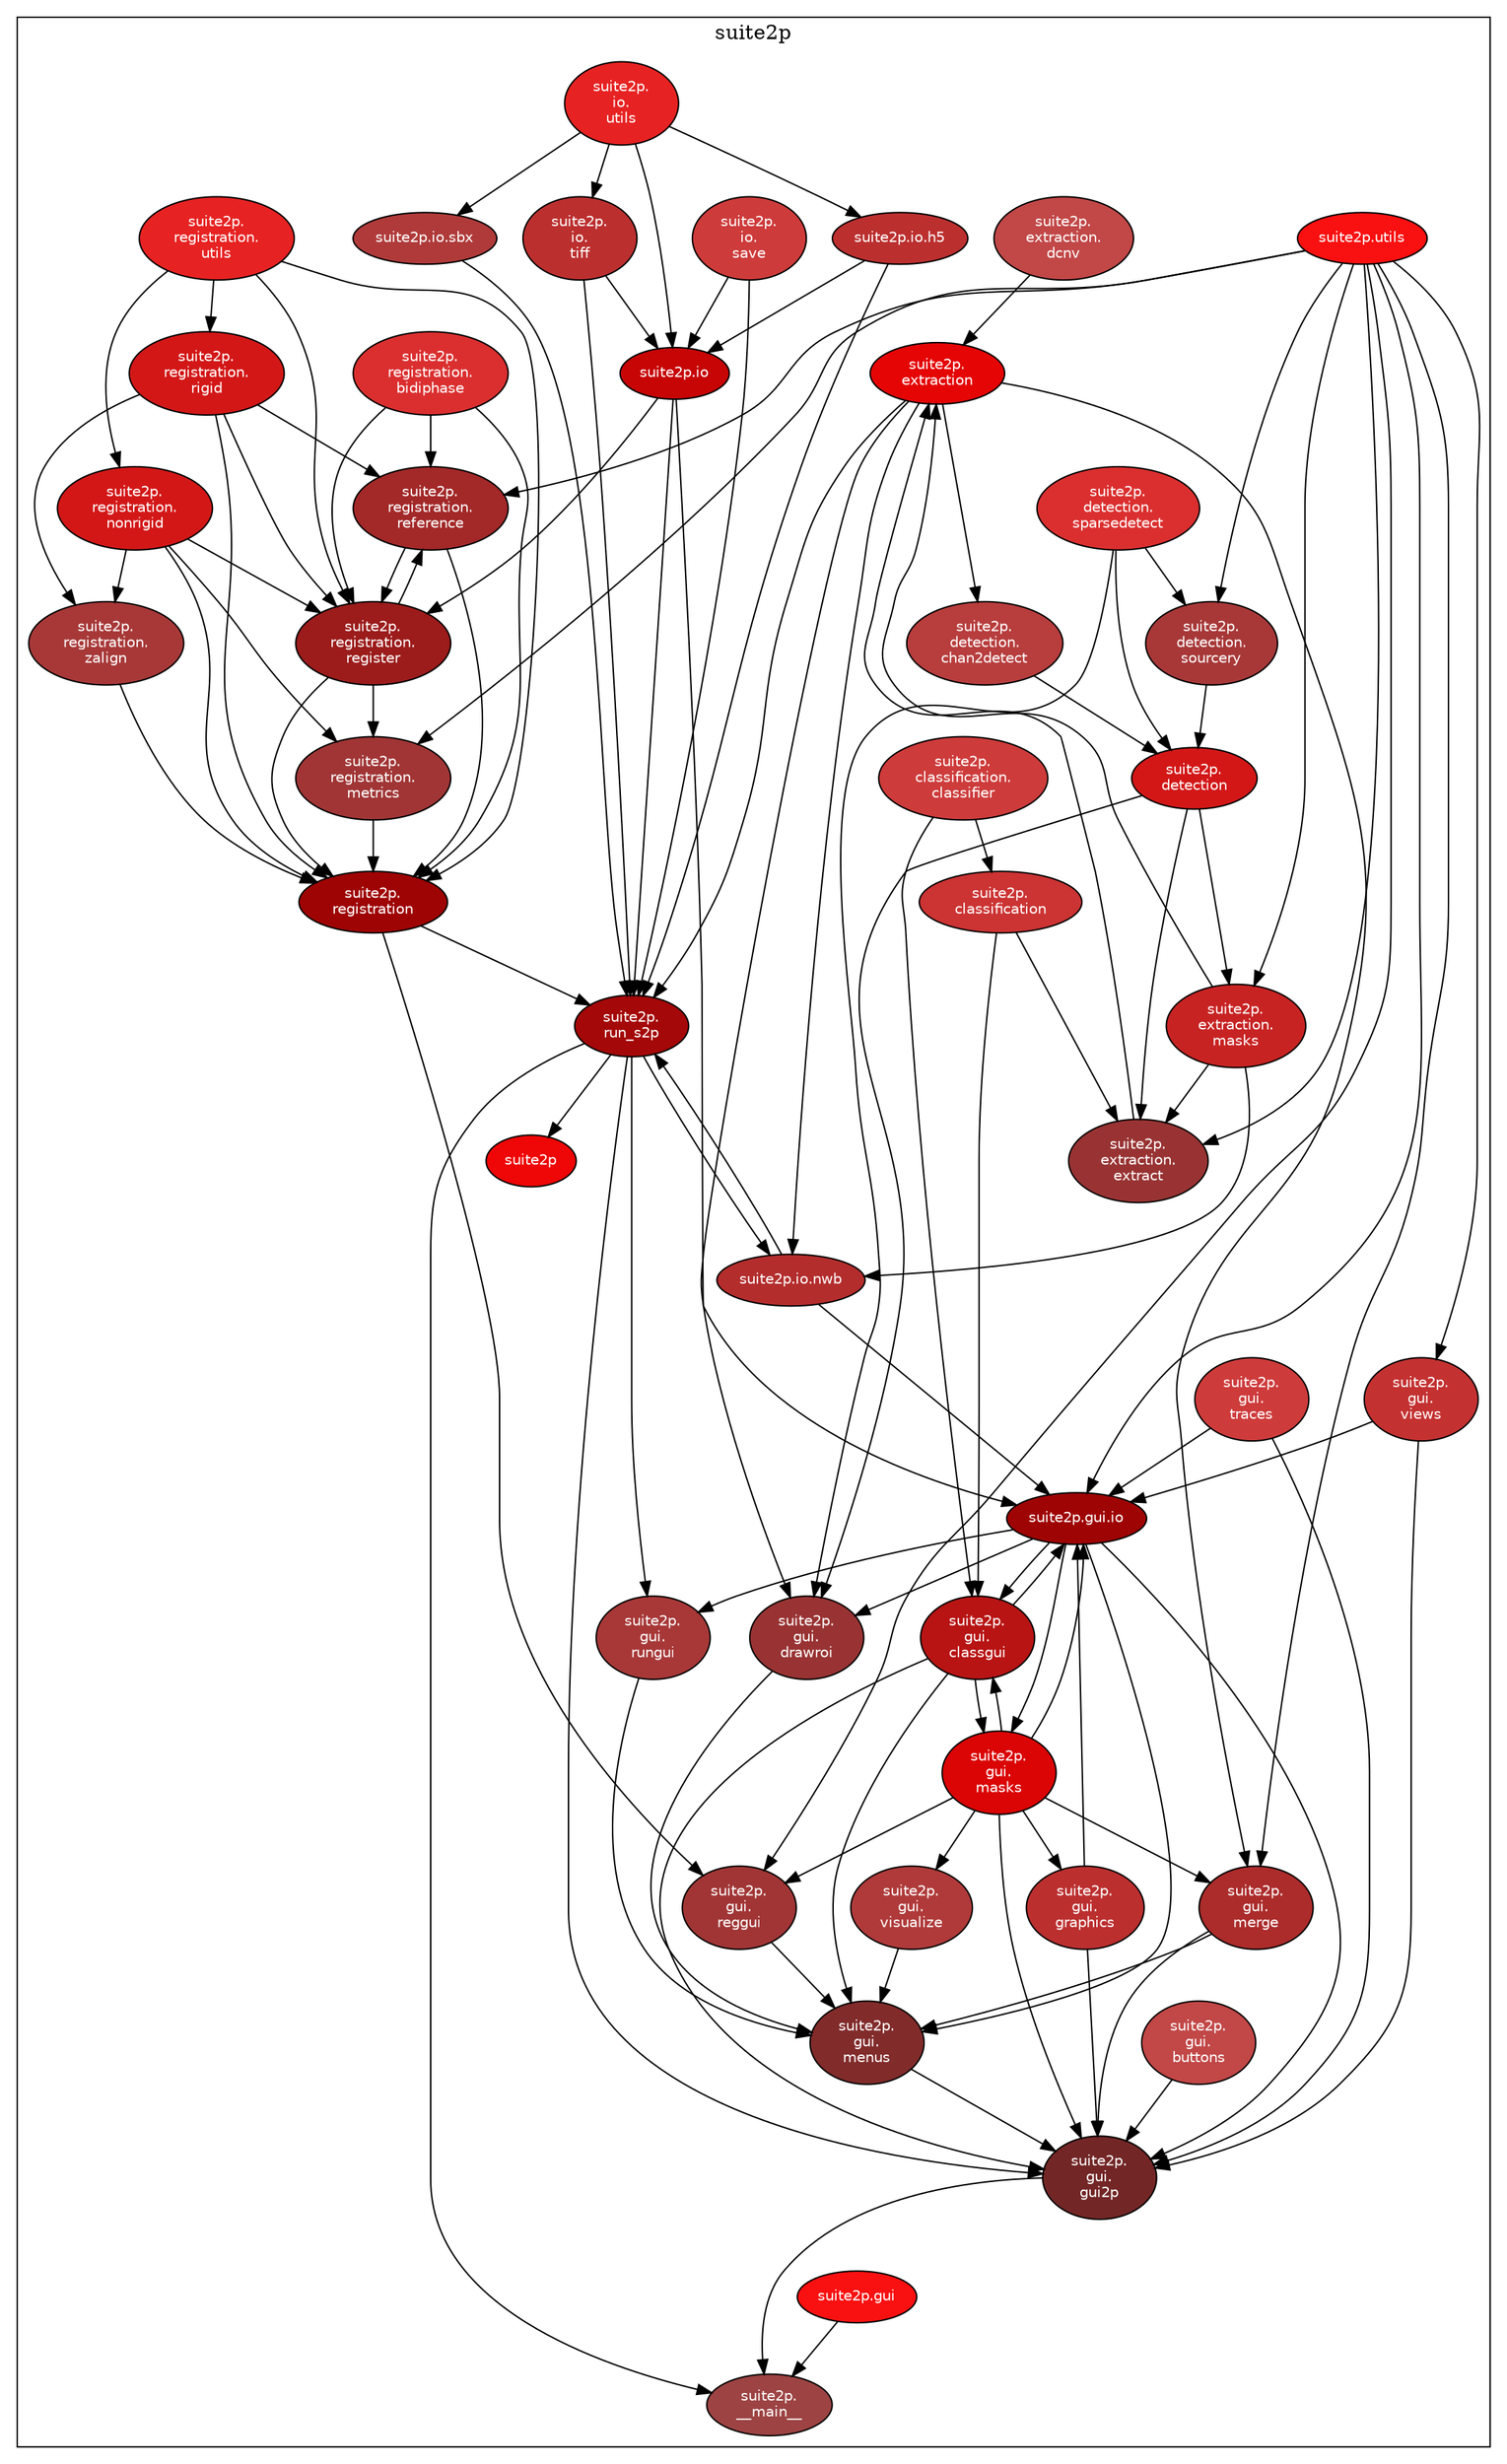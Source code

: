 
digraph G {

    compound = true;
    rankdir = TB;
    node [style=filled,fillcolor="#ffffff",fontcolor="#000000",fontname=Helvetica,fontsize=10];

subgraph cluster_suite2p {
    label = suite2p;
    suite2p [fillcolor="#ef0606",fontcolor="#ffffff"];
    suite2p___main__ [fillcolor="#9d4343",fontcolor="#ffffff",label="suite2p\.\n__main__"];
    suite2p_classification [fillcolor="#cc3333",fontcolor="#ffffff",label="suite2p\.\nclassification"];
    suite2p_classification_classifier [fillcolor="#ce3b3b",fontcolor="#ffffff",label="suite2p\.\nclassification\.\nclassifier"];
    suite2p_detection [fillcolor="#d31717",fontcolor="#ffffff",label="suite2p\.\ndetection"];
    suite2p_detection_chan2detect [fillcolor="#b83d3d",fontcolor="#ffffff",label="suite2p\.\ndetection\.\nchan2detect"];
    suite2p_detection_sourcery [fillcolor="#a83838",fontcolor="#ffffff",label="suite2p\.\ndetection\.\nsourcery"];
    suite2p_detection_sparsedetect [fillcolor="#db2f2f",fontcolor="#ffffff",label="suite2p\.\ndetection\.\nsparsedetect"];
    suite2p_extraction [fillcolor="#e50505",fontcolor="#ffffff",label="suite2p\.\nextraction"];
    suite2p_extraction_dcnv [fillcolor="#c24747",fontcolor="#ffffff",label="suite2p\.\nextraction\.\ndcnv"];
    suite2p_extraction_extract [fillcolor="#993333",fontcolor="#ffffff",label="suite2p\.\nextraction\.\nextract"];
    suite2p_extraction_masks [fillcolor="#c82323",fontcolor="#ffffff",label="suite2p\.\nextraction\.\nmasks"];
    suite2p_gui [fillcolor="#f91010",fontcolor="#ffffff",label="suite2p.gui"];
    suite2p_gui_buttons [fillcolor="#c24747",fontcolor="#ffffff",label="suite2p\.\ngui\.\nbuttons"];
    suite2p_gui_classgui [fillcolor="#b81414",fontcolor="#ffffff",label="suite2p\.\ngui\.\nclassgui"];
    suite2p_gui_drawroi [fillcolor="#993333",fontcolor="#ffffff",label="suite2p\.\ngui\.\ndrawroi"];
    suite2p_gui_graphics [fillcolor="#bc2f2f",fontcolor="#ffffff",label="suite2p\.\ngui\.\ngraphics"];
    suite2p_gui_gui2p [fillcolor="#732626",fontcolor="#ffffff",label="suite2p\.\ngui\.\ngui2p"];
    suite2p_gui_io [fillcolor="#9f0404",fontcolor="#ffffff",label="suite2p.gui.io"];
    suite2p_gui_masks [fillcolor="#db0505",fontcolor="#ffffff",label="suite2p\.\ngui\.\nmasks"];
    suite2p_gui_menus [fillcolor="#822b2b",fontcolor="#ffffff",label="suite2p\.\ngui\.\nmenus"];
    suite2p_gui_merge [fillcolor="#ac2b2b",fontcolor="#ffffff",label="suite2p\.\ngui\.\nmerge"];
    suite2p_gui_reggui [fillcolor="#a13535",fontcolor="#ffffff",label="suite2p\.\ngui\.\nreggui"];
    suite2p_gui_rungui [fillcolor="#a83838",fontcolor="#ffffff",label="suite2p\.\ngui\.\nrungui"];
    suite2p_gui_traces [fillcolor="#ce3b3b",fontcolor="#ffffff",label="suite2p\.\ngui\.\ntraces"];
    suite2p_gui_views [fillcolor="#c43131",fontcolor="#ffffff",label="suite2p\.\ngui\.\nviews"];
    suite2p_gui_visualize [fillcolor="#b03a3a",fontcolor="#ffffff",label="suite2p\.\ngui\.\nvisualize"];
    suite2p_io [fillcolor="#c70505",fontcolor="#ffffff",label="suite2p.io"];
    suite2p_io_h5 [fillcolor="#bc2f2f",fontcolor="#ffffff",label="suite2p.io.h5"];
    suite2p_io_nwb [fillcolor="#b42d2d",fontcolor="#ffffff",label="suite2p.io.nwb"];
    suite2p_io_save [fillcolor="#ce3b3b",fontcolor="#ffffff",label="suite2p\.\nio\.\nsave"];
    suite2p_io_sbx [fillcolor="#b03a3a",fontcolor="#ffffff",label="suite2p.io.sbx"];
    suite2p_io_tiff [fillcolor="#bc2f2f",fontcolor="#ffffff",label="suite2p\.\nio\.\ntiff"];
    suite2p_io_utils [fillcolor="#e72222",fontcolor="#ffffff",label="suite2p\.\nio\.\nutils"];
    suite2p_registration [fillcolor="#9f0404",fontcolor="#ffffff",label="suite2p\.\nregistration"];
    suite2p_registration_bidiphase [fillcolor="#db2f2f",fontcolor="#ffffff",label="suite2p\.\nregistration\.\nbidiphase"];
    suite2p_registration_metrics [fillcolor="#a13535",fontcolor="#ffffff",label="suite2p\.\nregistration\.\nmetrics"];
    suite2p_registration_nonrigid [fillcolor="#d31717",fontcolor="#ffffff",label="suite2p\.\nregistration\.\nnonrigid"];
    suite2p_registration_reference [fillcolor="#a32828",fontcolor="#ffffff",label="suite2p\.\nregistration\.\nreference"];
    suite2p_registration_register [fillcolor="#9c1b1b",fontcolor="#ffffff",label="suite2p\.\nregistration\.\nregister"];
    suite2p_registration_rigid [fillcolor="#d31717",fontcolor="#ffffff",label="suite2p\.\nregistration\.\nrigid"];
    suite2p_registration_utils [fillcolor="#e72222",fontcolor="#ffffff",label="suite2p\.\nregistration\.\nutils"];
    suite2p_registration_zalign [fillcolor="#a83838",fontcolor="#ffffff",label="suite2p\.\nregistration\.\nzalign"];
    suite2p_run_s2p [fillcolor="#a50808",fontcolor="#ffffff",label="suite2p\.\nrun_s2p"];
    suite2p_utils [fillcolor="#f91010",fontcolor="#ffffff",label="suite2p.utils"];
}
    suite2p_classification -> suite2p_extraction_extract [fillcolor="#000000",minlen="2"];
    suite2p_classification -> suite2p_gui_classgui [fillcolor="#000000",minlen="2"];
    suite2p_classification_classifier -> suite2p_classification [fillcolor="#000000",weight="2"];
    suite2p_classification_classifier -> suite2p_gui_classgui [fillcolor="#000000",minlen="2"];
    suite2p_detection -> suite2p_extraction_extract [fillcolor="#000000",minlen="2"];
    suite2p_detection -> suite2p_extraction_masks [fillcolor="#000000",minlen="2"];
    suite2p_detection -> suite2p_gui_drawroi [fillcolor="#000000",minlen="2"];
    suite2p_detection_chan2detect -> suite2p_detection [fillcolor="#000000",weight="2"];
    suite2p_detection_sourcery -> suite2p_detection [fillcolor="#000000",weight="2"];
    suite2p_detection_sparsedetect -> suite2p_detection [fillcolor="#000000",weight="2"];
    suite2p_detection_sparsedetect -> suite2p_detection_sourcery [fillcolor="#000000",weight="2"];
    suite2p_detection_sparsedetect -> suite2p_gui_drawroi [fillcolor="#000000",minlen="2"];
    suite2p_extraction -> suite2p_detection_chan2detect [fillcolor="#000000",minlen="2"];
    suite2p_extraction -> suite2p_gui_drawroi [fillcolor="#000000",minlen="2"];
    suite2p_extraction -> suite2p_gui_merge [fillcolor="#000000",minlen="2"];
    suite2p_extraction -> suite2p_io_nwb [fillcolor="#000000",minlen="2"];
    suite2p_extraction -> suite2p_run_s2p [fillcolor="#000000"];
    suite2p_extraction_dcnv -> suite2p_extraction [fillcolor="#000000",weight="2"];
    suite2p_extraction_extract -> suite2p_extraction [fillcolor="#000000",weight="2"];
    suite2p_extraction_masks -> suite2p_extraction [fillcolor="#000000",weight="2"];
    suite2p_extraction_masks -> suite2p_extraction_extract [fillcolor="#000000",weight="2"];
    suite2p_extraction_masks -> suite2p_io_nwb [fillcolor="#000000",minlen="2"];
    suite2p_gui -> suite2p___main__ [fillcolor="#000000"];
    suite2p_gui_buttons -> suite2p_gui_gui2p [fillcolor="#000000",weight="2"];
    suite2p_gui_classgui -> suite2p_gui_gui2p [fillcolor="#000000",weight="2"];
    suite2p_gui_classgui -> suite2p_gui_io [fillcolor="#000000",weight="2"];
    suite2p_gui_classgui -> suite2p_gui_masks [fillcolor="#000000",weight="2"];
    suite2p_gui_classgui -> suite2p_gui_menus [fillcolor="#000000",weight="2"];
    suite2p_gui_drawroi -> suite2p_gui_menus [fillcolor="#000000",weight="2"];
    suite2p_gui_graphics -> suite2p_gui_gui2p [fillcolor="#000000",weight="2"];
    suite2p_gui_graphics -> suite2p_gui_io [fillcolor="#000000",weight="2"];
    suite2p_gui_gui2p -> suite2p___main__ [fillcolor="#000000",minlen="2"];
    suite2p_gui_io -> suite2p_gui_classgui [fillcolor="#000000",weight="2"];
    suite2p_gui_io -> suite2p_gui_drawroi [fillcolor="#000000",weight="2"];
    suite2p_gui_io -> suite2p_gui_gui2p [fillcolor="#000000",weight="2"];
    suite2p_gui_io -> suite2p_gui_masks [fillcolor="#000000",weight="2"];
    suite2p_gui_io -> suite2p_gui_menus [fillcolor="#000000",weight="2"];
    suite2p_gui_io -> suite2p_gui_rungui [fillcolor="#000000",weight="2"];
    suite2p_gui_masks -> suite2p_gui_classgui [fillcolor="#000000",weight="2"];
    suite2p_gui_masks -> suite2p_gui_graphics [fillcolor="#000000",weight="2"];
    suite2p_gui_masks -> suite2p_gui_gui2p [fillcolor="#000000",weight="2"];
    suite2p_gui_masks -> suite2p_gui_io [fillcolor="#000000",weight="2"];
    suite2p_gui_masks -> suite2p_gui_merge [fillcolor="#000000",weight="2"];
    suite2p_gui_masks -> suite2p_gui_reggui [fillcolor="#000000",weight="2"];
    suite2p_gui_masks -> suite2p_gui_visualize [fillcolor="#000000",weight="2"];
    suite2p_gui_menus -> suite2p_gui_gui2p [fillcolor="#000000",weight="2"];
    suite2p_gui_merge -> suite2p_gui_gui2p [fillcolor="#000000",weight="2"];
    suite2p_gui_merge -> suite2p_gui_menus [fillcolor="#000000",weight="2"];
    suite2p_gui_reggui -> suite2p_gui_menus [fillcolor="#000000",weight="2"];
    suite2p_gui_rungui -> suite2p_gui_menus [fillcolor="#000000",weight="2"];
    suite2p_gui_traces -> suite2p_gui_gui2p [fillcolor="#000000",weight="2"];
    suite2p_gui_traces -> suite2p_gui_io [fillcolor="#000000",weight="2"];
    suite2p_gui_views -> suite2p_gui_gui2p [fillcolor="#000000",weight="2"];
    suite2p_gui_views -> suite2p_gui_io [fillcolor="#000000",weight="2"];
    suite2p_gui_visualize -> suite2p_gui_menus [fillcolor="#000000",weight="2"];
    suite2p_io -> suite2p_gui_io [fillcolor="#000000",minlen="2"];
    suite2p_io -> suite2p_registration_register [fillcolor="#000000",minlen="2"];
    suite2p_io -> suite2p_run_s2p [fillcolor="#000000"];
    suite2p_io_h5 -> suite2p_io [fillcolor="#000000",weight="2"];
    suite2p_io_h5 -> suite2p_run_s2p [fillcolor="#000000",minlen="2"];
    suite2p_io_nwb -> suite2p_gui_io [fillcolor="#000000",minlen="2"];
    suite2p_io_nwb -> suite2p_run_s2p [fillcolor="#000000",minlen="2"];
    suite2p_io_save -> suite2p_io [fillcolor="#000000",weight="2"];
    suite2p_io_save -> suite2p_run_s2p [fillcolor="#000000",minlen="2"];
    suite2p_io_sbx -> suite2p_run_s2p [fillcolor="#000000",minlen="2"];
    suite2p_io_tiff -> suite2p_io [fillcolor="#000000",weight="2"];
    suite2p_io_tiff -> suite2p_run_s2p [fillcolor="#000000",minlen="2"];
    suite2p_io_utils -> suite2p_io [fillcolor="#000000",weight="2"];
    suite2p_io_utils -> suite2p_io_h5 [fillcolor="#000000",weight="2"];
    suite2p_io_utils -> suite2p_io_sbx [fillcolor="#000000",weight="2"];
    suite2p_io_utils -> suite2p_io_tiff [fillcolor="#000000",weight="2"];
    suite2p_registration -> suite2p_gui_reggui [fillcolor="#000000",minlen="2"];
    suite2p_registration -> suite2p_run_s2p [fillcolor="#000000"];
    suite2p_registration_bidiphase -> suite2p_registration [fillcolor="#000000",weight="2"];
    suite2p_registration_bidiphase -> suite2p_registration_reference [fillcolor="#000000",weight="2"];
    suite2p_registration_bidiphase -> suite2p_registration_register [fillcolor="#000000",weight="2"];
    suite2p_registration_metrics -> suite2p_registration [fillcolor="#000000",weight="2"];
    suite2p_registration_nonrigid -> suite2p_registration [fillcolor="#000000",weight="2"];
    suite2p_registration_nonrigid -> suite2p_registration_metrics [fillcolor="#000000",weight="2"];
    suite2p_registration_nonrigid -> suite2p_registration_register [fillcolor="#000000",weight="2"];
    suite2p_registration_nonrigid -> suite2p_registration_zalign [fillcolor="#000000",weight="2"];
    suite2p_registration_reference -> suite2p_registration [fillcolor="#000000",weight="2"];
    suite2p_registration_reference -> suite2p_registration_register [fillcolor="#000000",weight="2"];
    suite2p_registration_register -> suite2p_registration [fillcolor="#000000",weight="2"];
    suite2p_registration_register -> suite2p_registration_metrics [fillcolor="#000000",weight="2"];
    suite2p_registration_register -> suite2p_registration_reference [fillcolor="#000000",weight="2"];
    suite2p_registration_rigid -> suite2p_registration [fillcolor="#000000",weight="2"];
    suite2p_registration_rigid -> suite2p_registration_reference [fillcolor="#000000",weight="2"];
    suite2p_registration_rigid -> suite2p_registration_register [fillcolor="#000000",weight="2"];
    suite2p_registration_rigid -> suite2p_registration_zalign [fillcolor="#000000",weight="2"];
    suite2p_registration_utils -> suite2p_registration [fillcolor="#000000",weight="2"];
    suite2p_registration_utils -> suite2p_registration_nonrigid [fillcolor="#000000",weight="2"];
    suite2p_registration_utils -> suite2p_registration_register [fillcolor="#000000",weight="2"];
    suite2p_registration_utils -> suite2p_registration_rigid [fillcolor="#000000",weight="2"];
    suite2p_registration_zalign -> suite2p_registration [fillcolor="#000000",weight="2"];
    suite2p_run_s2p -> suite2p [fillcolor="#000000"];
    suite2p_run_s2p -> suite2p___main__ [fillcolor="#000000"];
    suite2p_run_s2p -> suite2p_gui_gui2p [fillcolor="#000000",minlen="2"];
    suite2p_run_s2p -> suite2p_gui_rungui [fillcolor="#000000",minlen="2"];
    suite2p_run_s2p -> suite2p_io_nwb [fillcolor="#000000",minlen="2"];
    suite2p_utils -> suite2p_detection_sourcery [fillcolor="#000000",minlen="2"];
    suite2p_utils -> suite2p_extraction_extract [fillcolor="#000000",minlen="2"];
    suite2p_utils -> suite2p_extraction_masks [fillcolor="#000000",minlen="2"];
    suite2p_utils -> suite2p_gui_io [fillcolor="#000000",minlen="2"];
    suite2p_utils -> suite2p_gui_merge [fillcolor="#000000",minlen="2"];
    suite2p_utils -> suite2p_gui_reggui [fillcolor="#000000",minlen="2"];
    suite2p_utils -> suite2p_gui_views [fillcolor="#000000",minlen="2"];
    suite2p_utils -> suite2p_registration_metrics [fillcolor="#000000",minlen="2"];
    suite2p_utils -> suite2p_registration_reference [fillcolor="#000000",minlen="2"];
}

